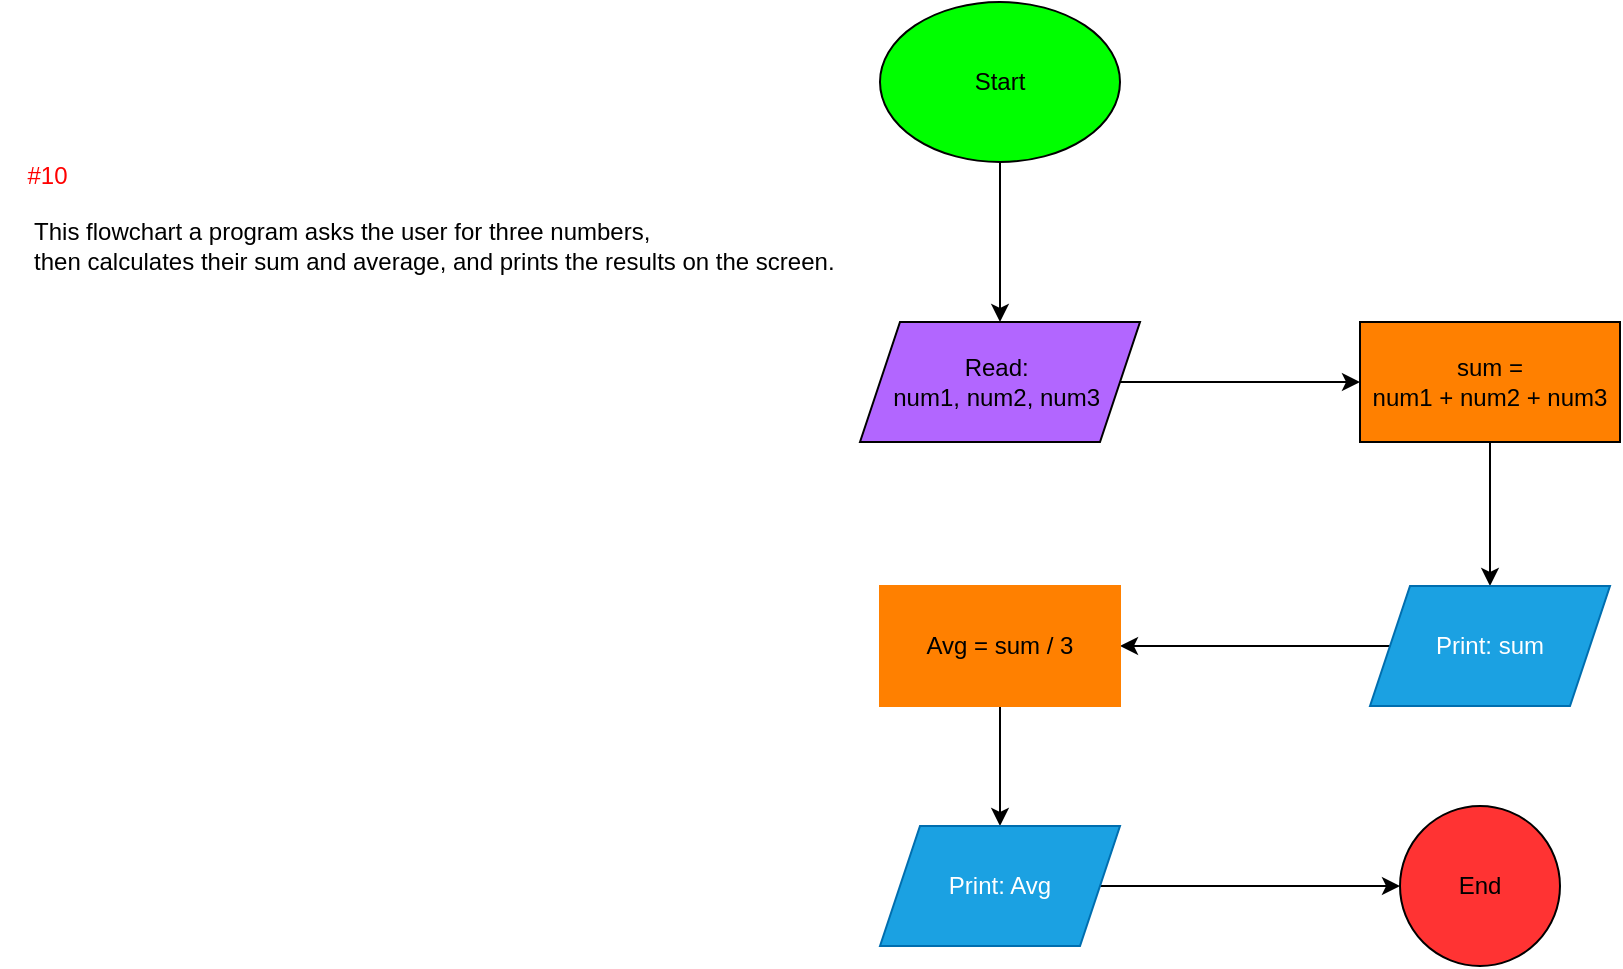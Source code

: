 <mxfile version="27.0.9">
  <diagram name="Page-1" id="9WxAjnLhv_x0VrmKmplZ">
    <mxGraphModel dx="1979" dy="1252" grid="1" gridSize="10" guides="1" tooltips="1" connect="1" arrows="1" fold="1" page="1" pageScale="1" pageWidth="1169" pageHeight="827" math="0" shadow="0">
      <root>
        <mxCell id="0" />
        <mxCell id="1" parent="0" />
        <mxCell id="Ozs2Yd4t2Ja9yuNUxgQn-1" value="" style="edgeStyle=orthogonalEdgeStyle;rounded=0;orthogonalLoop=1;jettySize=auto;html=1;" parent="1" source="Ozs2Yd4t2Ja9yuNUxgQn-2" target="Ozs2Yd4t2Ja9yuNUxgQn-8" edge="1">
          <mxGeometry relative="1" as="geometry" />
        </mxCell>
        <mxCell id="Ozs2Yd4t2Ja9yuNUxgQn-2" value="Start" style="ellipse;whiteSpace=wrap;html=1;fillColor=#00FF00;" parent="1" vertex="1">
          <mxGeometry x="160" y="-202" width="120" height="80" as="geometry" />
        </mxCell>
        <mxCell id="Ozs2Yd4t2Ja9yuNUxgQn-3" value="" style="edgeStyle=orthogonalEdgeStyle;rounded=0;orthogonalLoop=1;jettySize=auto;html=1;" parent="1" source="Ozs2Yd4t2Ja9yuNUxgQn-4" target="Ozs2Yd4t2Ja9yuNUxgQn-6" edge="1">
          <mxGeometry relative="1" as="geometry" />
        </mxCell>
        <mxCell id="Ozs2Yd4t2Ja9yuNUxgQn-4" value="sum =&lt;div&gt;num1 + num2 + num3&lt;/div&gt;" style="rounded=0;whiteSpace=wrap;html=1;fillColor=#FF8000;" parent="1" vertex="1">
          <mxGeometry x="400" y="-42" width="130" height="60" as="geometry" />
        </mxCell>
        <mxCell id="Ozs2Yd4t2Ja9yuNUxgQn-14" style="edgeStyle=orthogonalEdgeStyle;rounded=0;orthogonalLoop=1;jettySize=auto;html=1;" parent="1" source="Ozs2Yd4t2Ja9yuNUxgQn-6" target="Ozs2Yd4t2Ja9yuNUxgQn-11" edge="1">
          <mxGeometry relative="1" as="geometry" />
        </mxCell>
        <mxCell id="Ozs2Yd4t2Ja9yuNUxgQn-6" value="Print: sum" style="shape=parallelogram;perimeter=parallelogramPerimeter;whiteSpace=wrap;html=1;fixedSize=1;fillColor=#1ba1e2;fontColor=#ffffff;strokeColor=#006EAF;" parent="1" vertex="1">
          <mxGeometry x="405" y="90" width="120" height="60" as="geometry" />
        </mxCell>
        <mxCell id="Ozs2Yd4t2Ja9yuNUxgQn-7" value="" style="edgeStyle=orthogonalEdgeStyle;rounded=0;orthogonalLoop=1;jettySize=auto;html=1;" parent="1" source="Ozs2Yd4t2Ja9yuNUxgQn-8" target="Ozs2Yd4t2Ja9yuNUxgQn-4" edge="1">
          <mxGeometry relative="1" as="geometry" />
        </mxCell>
        <mxCell id="Ozs2Yd4t2Ja9yuNUxgQn-8" value="Read:&amp;nbsp;&lt;div&gt;num1,&lt;span style=&quot;background-color: transparent; color: light-dark(rgb(0, 0, 0), rgb(255, 255, 255));&quot;&gt;&amp;nbsp;num2, num3&amp;nbsp;&lt;/span&gt;&lt;/div&gt;" style="shape=parallelogram;perimeter=parallelogramPerimeter;whiteSpace=wrap;html=1;fixedSize=1;fillColor=#B266FF;" parent="1" vertex="1">
          <mxGeometry x="150" y="-42" width="140" height="60" as="geometry" />
        </mxCell>
        <mxCell id="Ozs2Yd4t2Ja9yuNUxgQn-9" value="&lt;div style=&quot;text-align: left;&quot;&gt;&lt;span style=&quot;background-color: transparent;&quot;&gt;&lt;font style=&quot;color: rgb(255, 0, 0);&quot;&gt;#10&lt;/font&gt;&lt;/span&gt;&lt;/div&gt;&lt;div style=&quot;text-align: left;&quot;&gt;&lt;div&gt;&lt;br&gt;&lt;/div&gt;&lt;div&gt;&amp;nbsp;This flowchart a program asks the user for three numbers,&lt;/div&gt;&lt;div&gt;&amp;nbsp;then calculates their sum and average, and prints the results on the screen.&lt;/div&gt;&lt;div&gt;&lt;br&gt;&lt;/div&gt;&lt;/div&gt;" style="text;html=1;align=center;verticalAlign=middle;resizable=0;points=[];autosize=1;strokeColor=none;fillColor=none;" parent="1" vertex="1">
          <mxGeometry x="-280" y="-132" width="430" height="90" as="geometry" />
        </mxCell>
        <mxCell id="Ozs2Yd4t2Ja9yuNUxgQn-15" value="" style="edgeStyle=orthogonalEdgeStyle;rounded=0;orthogonalLoop=1;jettySize=auto;html=1;" parent="1" source="Ozs2Yd4t2Ja9yuNUxgQn-11" target="Ozs2Yd4t2Ja9yuNUxgQn-12" edge="1">
          <mxGeometry relative="1" as="geometry" />
        </mxCell>
        <mxCell id="Ozs2Yd4t2Ja9yuNUxgQn-11" value="Avg = sum / 3" style="whiteSpace=wrap;html=1;strokeColor=#FF8000;fillColor=#FF8000;" parent="1" vertex="1">
          <mxGeometry x="160" y="90" width="120" height="60" as="geometry" />
        </mxCell>
        <mxCell id="Ozs2Yd4t2Ja9yuNUxgQn-16" style="edgeStyle=orthogonalEdgeStyle;rounded=0;orthogonalLoop=1;jettySize=auto;html=1;entryX=0;entryY=0.5;entryDx=0;entryDy=0;" parent="1" source="Ozs2Yd4t2Ja9yuNUxgQn-12" target="Ozs2Yd4t2Ja9yuNUxgQn-13" edge="1">
          <mxGeometry relative="1" as="geometry" />
        </mxCell>
        <mxCell id="Ozs2Yd4t2Ja9yuNUxgQn-12" value="Print: Avg" style="shape=parallelogram;perimeter=parallelogramPerimeter;whiteSpace=wrap;html=1;fixedSize=1;fillColor=#1ba1e2;fontColor=#ffffff;strokeColor=#006EAF;" parent="1" vertex="1">
          <mxGeometry x="160" y="210" width="120" height="60" as="geometry" />
        </mxCell>
        <mxCell id="Ozs2Yd4t2Ja9yuNUxgQn-13" value="End" style="ellipse;whiteSpace=wrap;html=1;fillColor=#FF3333;" parent="1" vertex="1">
          <mxGeometry x="420" y="200" width="80" height="80" as="geometry" />
        </mxCell>
      </root>
    </mxGraphModel>
  </diagram>
</mxfile>
